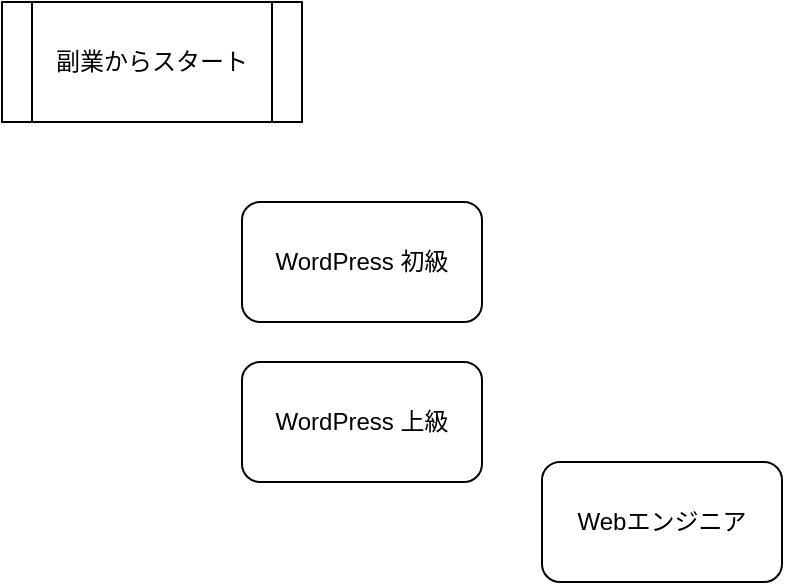 <mxfile version="11.3.0" type="github" pages="1"><diagram id="ZhdRAIFWz7F65hQL_hnj" name="Page-1"><mxGraphModel dx="946" dy="561" grid="1" gridSize="10" guides="1" tooltips="1" connect="1" arrows="1" fold="1" page="1" pageScale="1" pageWidth="827" pageHeight="1169" math="0" shadow="0"><root><mxCell id="0"/><mxCell id="1" parent="0"/><mxCell id="qkOalDrgBiKrbi9PnU4z-1" value="WordPress 初級" style="rounded=1;whiteSpace=wrap;html=1;" vertex="1" parent="1"><mxGeometry x="220" y="140" width="120" height="60" as="geometry"/></mxCell><mxCell id="qkOalDrgBiKrbi9PnU4z-2" value="副業からスタート" style="shape=process;whiteSpace=wrap;html=1;backgroundOutline=1;" vertex="1" parent="1"><mxGeometry x="100" y="40" width="150" height="60" as="geometry"/></mxCell><mxCell id="qkOalDrgBiKrbi9PnU4z-3" value="Webエンジニア" style="rounded=1;whiteSpace=wrap;html=1;" vertex="1" parent="1"><mxGeometry x="370" y="270" width="120" height="60" as="geometry"/></mxCell><mxCell id="qkOalDrgBiKrbi9PnU4z-5" value="WordPress 上級" style="rounded=1;whiteSpace=wrap;html=1;" vertex="1" parent="1"><mxGeometry x="220" y="220" width="120" height="60" as="geometry"/></mxCell></root></mxGraphModel></diagram></mxfile>